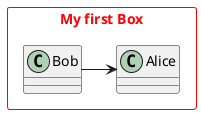 {
  "sha1": "arb38ke093lih1tgvh2qbjiasloa9cl",
  "insertion": {
    "when": "2024-05-30T20:48:21.938Z",
    "url": "https://forum.plantuml.net/16373/how-to-use-textcolor-for-rectangle",
    "user": "plantuml@gmail.com"
  }
}
@startuml
rectangle "My first Box" as box1 #text:red;line:red {
Bob -> Alice
}
@enduml
